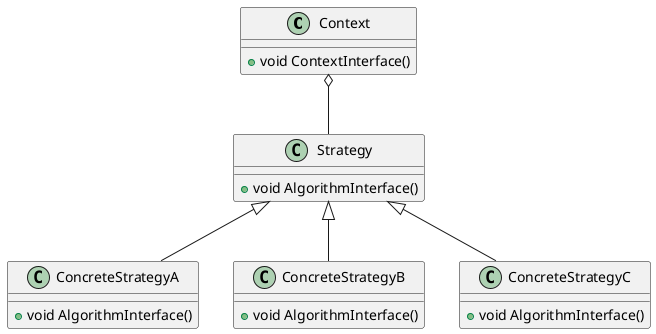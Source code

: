 @startuml Strategy

class Context {
    +void ContextInterface()
}

class Strategy {
    +void AlgorithmInterface()
}

Context o-- Strategy

class ConcreteStrategyA {
    +void AlgorithmInterface()
}
Strategy <|-- ConcreteStrategyA

class ConcreteStrategyB {
    +void AlgorithmInterface()
}
Strategy <|-- ConcreteStrategyB

class ConcreteStrategyC {
    +void AlgorithmInterface()
}
Strategy <|-- ConcreteStrategyC

@enduml